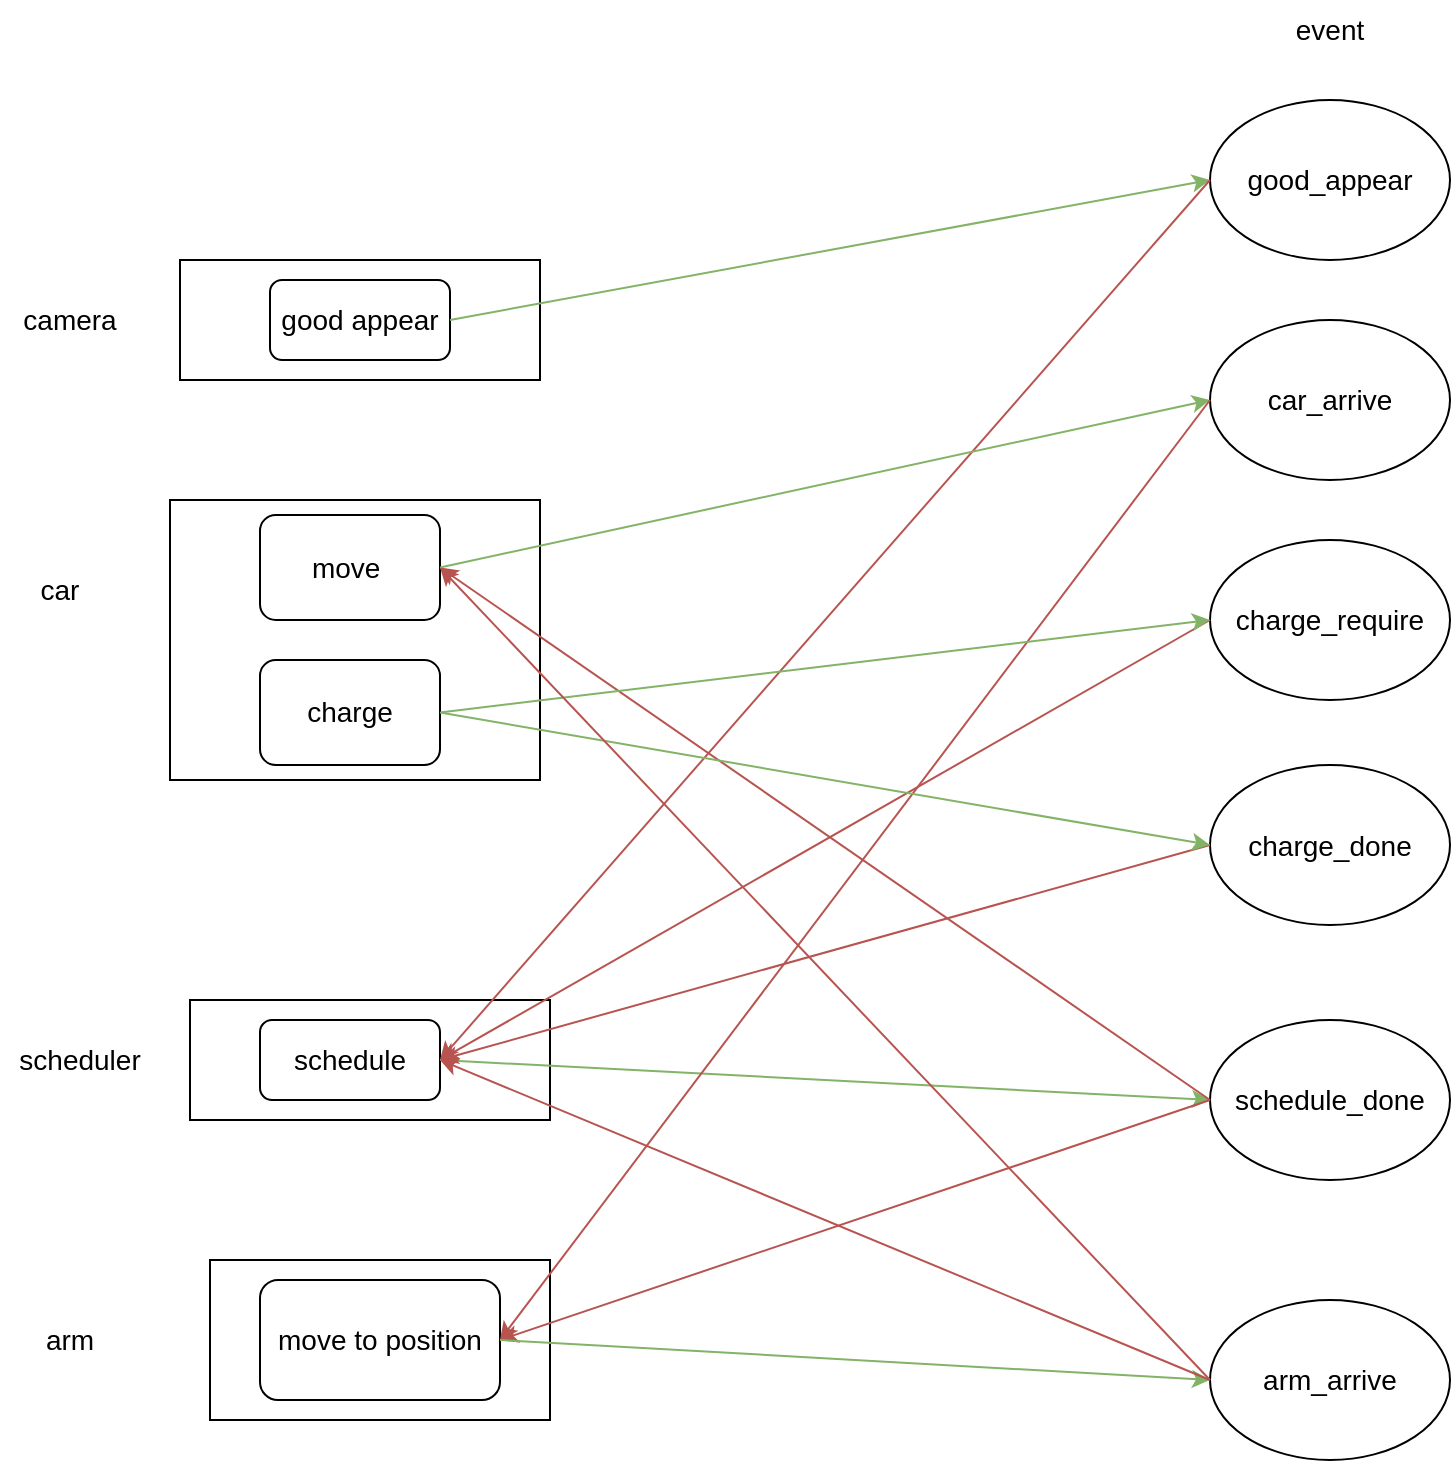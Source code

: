 <mxfile>
    <diagram id="zQQf9Asl9zSzx-C-9hCe" name="第 1 页">
        <mxGraphModel dx="1227" dy="941" grid="1" gridSize="10" guides="1" tooltips="1" connect="1" arrows="1" fold="1" page="1" pageScale="1" pageWidth="827" pageHeight="1169" math="0" shadow="0">
            <root>
                <mxCell id="0"/>
                <mxCell id="1" parent="0"/>
                <mxCell id="8" value="event" style="text;html=1;strokeColor=none;fillColor=none;align=center;verticalAlign=middle;whiteSpace=wrap;rounded=0;fontSize=14;" vertex="1" parent="1">
                    <mxGeometry x="660" y="90" width="60" height="30" as="geometry"/>
                </mxCell>
                <mxCell id="11" value="good_appear" style="ellipse;whiteSpace=wrap;html=1;fontSize=14;" vertex="1" parent="1">
                    <mxGeometry x="630" y="140" width="120" height="80" as="geometry"/>
                </mxCell>
                <mxCell id="12" value="car_arrive" style="ellipse;whiteSpace=wrap;html=1;fontSize=14;" vertex="1" parent="1">
                    <mxGeometry x="630" y="250" width="120" height="80" as="geometry"/>
                </mxCell>
                <mxCell id="13" value="schedule_done" style="ellipse;whiteSpace=wrap;html=1;fontSize=14;" vertex="1" parent="1">
                    <mxGeometry x="630" y="600" width="120" height="80" as="geometry"/>
                </mxCell>
                <mxCell id="15" value="scheduler" style="text;html=1;strokeColor=none;fillColor=none;align=center;verticalAlign=middle;whiteSpace=wrap;rounded=0;fontSize=14;" vertex="1" parent="1">
                    <mxGeometry x="35" y="605" width="60" height="30" as="geometry"/>
                </mxCell>
                <mxCell id="16" value="charge_require" style="ellipse;whiteSpace=wrap;html=1;fontSize=14;" vertex="1" parent="1">
                    <mxGeometry x="630" y="360" width="120" height="80" as="geometry"/>
                </mxCell>
                <mxCell id="17" value="charge_done" style="ellipse;whiteSpace=wrap;html=1;fontSize=14;" vertex="1" parent="1">
                    <mxGeometry x="630" y="472.5" width="120" height="80" as="geometry"/>
                </mxCell>
                <mxCell id="19" value="car" style="text;html=1;strokeColor=none;fillColor=none;align=center;verticalAlign=middle;whiteSpace=wrap;rounded=0;fontSize=14;" vertex="1" parent="1">
                    <mxGeometry x="25" y="370" width="60" height="30" as="geometry"/>
                </mxCell>
                <mxCell id="21" value="arm" style="text;html=1;strokeColor=none;fillColor=none;align=center;verticalAlign=middle;whiteSpace=wrap;rounded=0;fontSize=14;" vertex="1" parent="1">
                    <mxGeometry x="30" y="745" width="60" height="30" as="geometry"/>
                </mxCell>
                <mxCell id="25" value="" style="rounded=0;whiteSpace=wrap;html=1;fontSize=14;" vertex="1" parent="1">
                    <mxGeometry x="115" y="220" width="180" height="60" as="geometry"/>
                </mxCell>
                <mxCell id="26" value="camera" style="text;html=1;strokeColor=none;fillColor=none;align=center;verticalAlign=middle;whiteSpace=wrap;rounded=0;fontSize=14;" vertex="1" parent="1">
                    <mxGeometry x="30" y="235" width="60" height="30" as="geometry"/>
                </mxCell>
                <mxCell id="27" value="good appear" style="rounded=1;whiteSpace=wrap;html=1;fontSize=14;" vertex="1" parent="1">
                    <mxGeometry x="160" y="230" width="90" height="40" as="geometry"/>
                </mxCell>
                <mxCell id="29" value="" style="endArrow=classic;html=1;fontSize=14;exitX=1;exitY=0.5;exitDx=0;exitDy=0;entryX=0;entryY=0.5;entryDx=0;entryDy=0;fillColor=#d5e8d4;strokeColor=#82b366;" edge="1" parent="1" source="27" target="11">
                    <mxGeometry width="50" height="50" relative="1" as="geometry">
                        <mxPoint x="390" y="140" as="sourcePoint"/>
                        <mxPoint x="440" y="90" as="targetPoint"/>
                    </mxGeometry>
                </mxCell>
                <mxCell id="31" value="" style="rounded=0;whiteSpace=wrap;html=1;fontSize=14;" vertex="1" parent="1">
                    <mxGeometry x="120" y="590" width="180" height="60" as="geometry"/>
                </mxCell>
                <mxCell id="30" value="schedule" style="rounded=1;whiteSpace=wrap;html=1;fontSize=14;" vertex="1" parent="1">
                    <mxGeometry x="155" y="600" width="90" height="40" as="geometry"/>
                </mxCell>
                <mxCell id="32" value="" style="endArrow=classic;html=1;fontSize=14;exitX=0;exitY=0.5;exitDx=0;exitDy=0;fillColor=#f8cecc;strokeColor=#b85450;entryX=1;entryY=0.5;entryDx=0;entryDy=0;" edge="1" parent="1" source="11" target="30">
                    <mxGeometry width="50" height="50" relative="1" as="geometry">
                        <mxPoint x="410" y="460" as="sourcePoint"/>
                        <mxPoint x="250" y="620" as="targetPoint"/>
                    </mxGeometry>
                </mxCell>
                <mxCell id="33" value="" style="endArrow=classic;html=1;fontSize=14;exitX=1;exitY=0.5;exitDx=0;exitDy=0;entryX=0;entryY=0.5;entryDx=0;entryDy=0;fillColor=#d5e8d4;strokeColor=#82b366;" edge="1" parent="1" source="30" target="13">
                    <mxGeometry width="50" height="50" relative="1" as="geometry">
                        <mxPoint x="380" y="490" as="sourcePoint"/>
                        <mxPoint x="430" y="440" as="targetPoint"/>
                    </mxGeometry>
                </mxCell>
                <mxCell id="34" value="" style="rounded=0;whiteSpace=wrap;html=1;fontSize=14;" vertex="1" parent="1">
                    <mxGeometry x="110" y="340" width="185" height="140" as="geometry"/>
                </mxCell>
                <mxCell id="36" value="move&amp;nbsp;" style="rounded=1;whiteSpace=wrap;html=1;fontSize=14;" vertex="1" parent="1">
                    <mxGeometry x="155" y="347.5" width="90" height="52.5" as="geometry"/>
                </mxCell>
                <mxCell id="37" value="" style="endArrow=classic;html=1;fontSize=14;exitX=0;exitY=0.5;exitDx=0;exitDy=0;entryX=1;entryY=0.5;entryDx=0;entryDy=0;fillColor=#f8cecc;strokeColor=#b85450;" edge="1" parent="1" source="13" target="36">
                    <mxGeometry width="50" height="50" relative="1" as="geometry">
                        <mxPoint x="370" y="530" as="sourcePoint"/>
                        <mxPoint x="420" y="480" as="targetPoint"/>
                    </mxGeometry>
                </mxCell>
                <mxCell id="38" value="" style="endArrow=classic;html=1;fontSize=14;exitX=1;exitY=0.5;exitDx=0;exitDy=0;entryX=0;entryY=0.5;entryDx=0;entryDy=0;fillColor=#d5e8d4;strokeColor=#82b366;" edge="1" parent="1" source="36" target="12">
                    <mxGeometry width="50" height="50" relative="1" as="geometry">
                        <mxPoint x="390" y="620" as="sourcePoint"/>
                        <mxPoint x="440" y="570" as="targetPoint"/>
                    </mxGeometry>
                </mxCell>
                <mxCell id="44" value="" style="rounded=0;whiteSpace=wrap;html=1;fontSize=14;" vertex="1" parent="1">
                    <mxGeometry x="130" y="720" width="170" height="80" as="geometry"/>
                </mxCell>
                <mxCell id="40" value="" style="endArrow=classic;html=1;fontSize=14;exitX=0;exitY=0.5;exitDx=0;exitDy=0;entryX=1;entryY=0.5;entryDx=0;entryDy=0;fillColor=#f8cecc;strokeColor=#b85450;" edge="1" parent="1" source="13" target="39">
                    <mxGeometry width="50" height="50" relative="1" as="geometry">
                        <mxPoint x="350" y="710" as="sourcePoint"/>
                        <mxPoint x="400" y="660" as="targetPoint"/>
                    </mxGeometry>
                </mxCell>
                <mxCell id="39" value="move to position" style="rounded=1;whiteSpace=wrap;html=1;fontSize=14;" vertex="1" parent="1">
                    <mxGeometry x="155" y="730" width="120" height="60" as="geometry"/>
                </mxCell>
                <mxCell id="41" value="" style="endArrow=classic;html=1;fontSize=14;exitX=0;exitY=0.5;exitDx=0;exitDy=0;entryX=1;entryY=0.5;entryDx=0;entryDy=0;fillColor=#f8cecc;strokeColor=#b85450;" edge="1" parent="1" source="12" target="39">
                    <mxGeometry width="50" height="50" relative="1" as="geometry">
                        <mxPoint x="280" y="450" as="sourcePoint"/>
                        <mxPoint x="330" y="400" as="targetPoint"/>
                    </mxGeometry>
                </mxCell>
                <mxCell id="42" value="" style="endArrow=classic;html=1;fontSize=14;entryX=1;entryY=0.5;entryDx=0;entryDy=0;fillColor=#f8cecc;strokeColor=#b85450;exitX=0;exitY=0.5;exitDx=0;exitDy=0;" edge="1" parent="1" source="16" target="30">
                    <mxGeometry width="50" height="50" relative="1" as="geometry">
                        <mxPoint x="430" y="770" as="sourcePoint"/>
                        <mxPoint x="480" y="720" as="targetPoint"/>
                    </mxGeometry>
                </mxCell>
                <mxCell id="45" value="" style="endArrow=classic;html=1;fontSize=14;entryX=1;entryY=0.5;entryDx=0;entryDy=0;fillColor=#f8cecc;strokeColor=#b85450;exitX=0;exitY=0.5;exitDx=0;exitDy=0;" edge="1" parent="1" source="17" target="30">
                    <mxGeometry width="50" height="50" relative="1" as="geometry">
                        <mxPoint x="550" y="720" as="sourcePoint"/>
                        <mxPoint x="260" y="390" as="targetPoint"/>
                        <Array as="points"/>
                    </mxGeometry>
                </mxCell>
                <mxCell id="46" value="" style="endArrow=classic;html=1;fontSize=14;exitX=1;exitY=0.5;exitDx=0;exitDy=0;fillColor=#d5e8d4;strokeColor=#82b366;entryX=0;entryY=0.5;entryDx=0;entryDy=0;" edge="1" parent="1" source="48" target="16">
                    <mxGeometry width="50" height="50" relative="1" as="geometry">
                        <mxPoint x="260" y="543.75" as="sourcePoint"/>
                        <mxPoint x="550" y="720" as="targetPoint"/>
                    </mxGeometry>
                </mxCell>
                <mxCell id="48" value="charge" style="rounded=1;whiteSpace=wrap;html=1;fontSize=14;" vertex="1" parent="1">
                    <mxGeometry x="155" y="420" width="90" height="52.5" as="geometry"/>
                </mxCell>
                <mxCell id="49" value="" style="endArrow=classic;html=1;fontSize=14;exitX=1;exitY=0.5;exitDx=0;exitDy=0;fillColor=#d5e8d4;strokeColor=#82b366;entryX=0;entryY=0.5;entryDx=0;entryDy=0;" edge="1" parent="1" source="48" target="17">
                    <mxGeometry width="50" height="50" relative="1" as="geometry">
                        <mxPoint x="262.5" y="606.25" as="sourcePoint"/>
                        <mxPoint x="550" y="720" as="targetPoint"/>
                    </mxGeometry>
                </mxCell>
                <mxCell id="50" value="arm_arrive" style="ellipse;whiteSpace=wrap;html=1;fontSize=14;" vertex="1" parent="1">
                    <mxGeometry x="630" y="740" width="120" height="80" as="geometry"/>
                </mxCell>
                <mxCell id="52" value="" style="endArrow=classic;html=1;fontSize=14;exitX=1;exitY=0.5;exitDx=0;exitDy=0;fillColor=#d5e8d4;strokeColor=#82b366;entryX=0;entryY=0.5;entryDx=0;entryDy=0;" edge="1" parent="1" source="39" target="50">
                    <mxGeometry width="50" height="50" relative="1" as="geometry">
                        <mxPoint x="257.5" y="456.25" as="sourcePoint"/>
                        <mxPoint x="540" y="730" as="targetPoint"/>
                    </mxGeometry>
                </mxCell>
                <mxCell id="54" value="" style="endArrow=classic;html=1;fontSize=14;exitX=0;exitY=0.5;exitDx=0;exitDy=0;entryX=1;entryY=0.5;entryDx=0;entryDy=0;fillColor=#f8cecc;strokeColor=#b85450;" edge="1" parent="1" source="50" target="36">
                    <mxGeometry width="50" height="50" relative="1" as="geometry">
                        <mxPoint x="606" y="540" as="sourcePoint"/>
                        <mxPoint x="221" y="688.75" as="targetPoint"/>
                    </mxGeometry>
                </mxCell>
                <mxCell id="58" value="" style="endArrow=classic;html=1;fontSize=14;entryX=1;entryY=0.5;entryDx=0;entryDy=0;fillColor=#f8cecc;strokeColor=#b85450;exitX=0;exitY=0.5;exitDx=0;exitDy=0;" edge="1" parent="1" source="50" target="30">
                    <mxGeometry width="50" height="50" relative="1" as="geometry">
                        <mxPoint x="620" y="780" as="sourcePoint"/>
                        <mxPoint x="255" y="383.75" as="targetPoint"/>
                        <Array as="points"/>
                    </mxGeometry>
                </mxCell>
            </root>
        </mxGraphModel>
    </diagram>
</mxfile>
